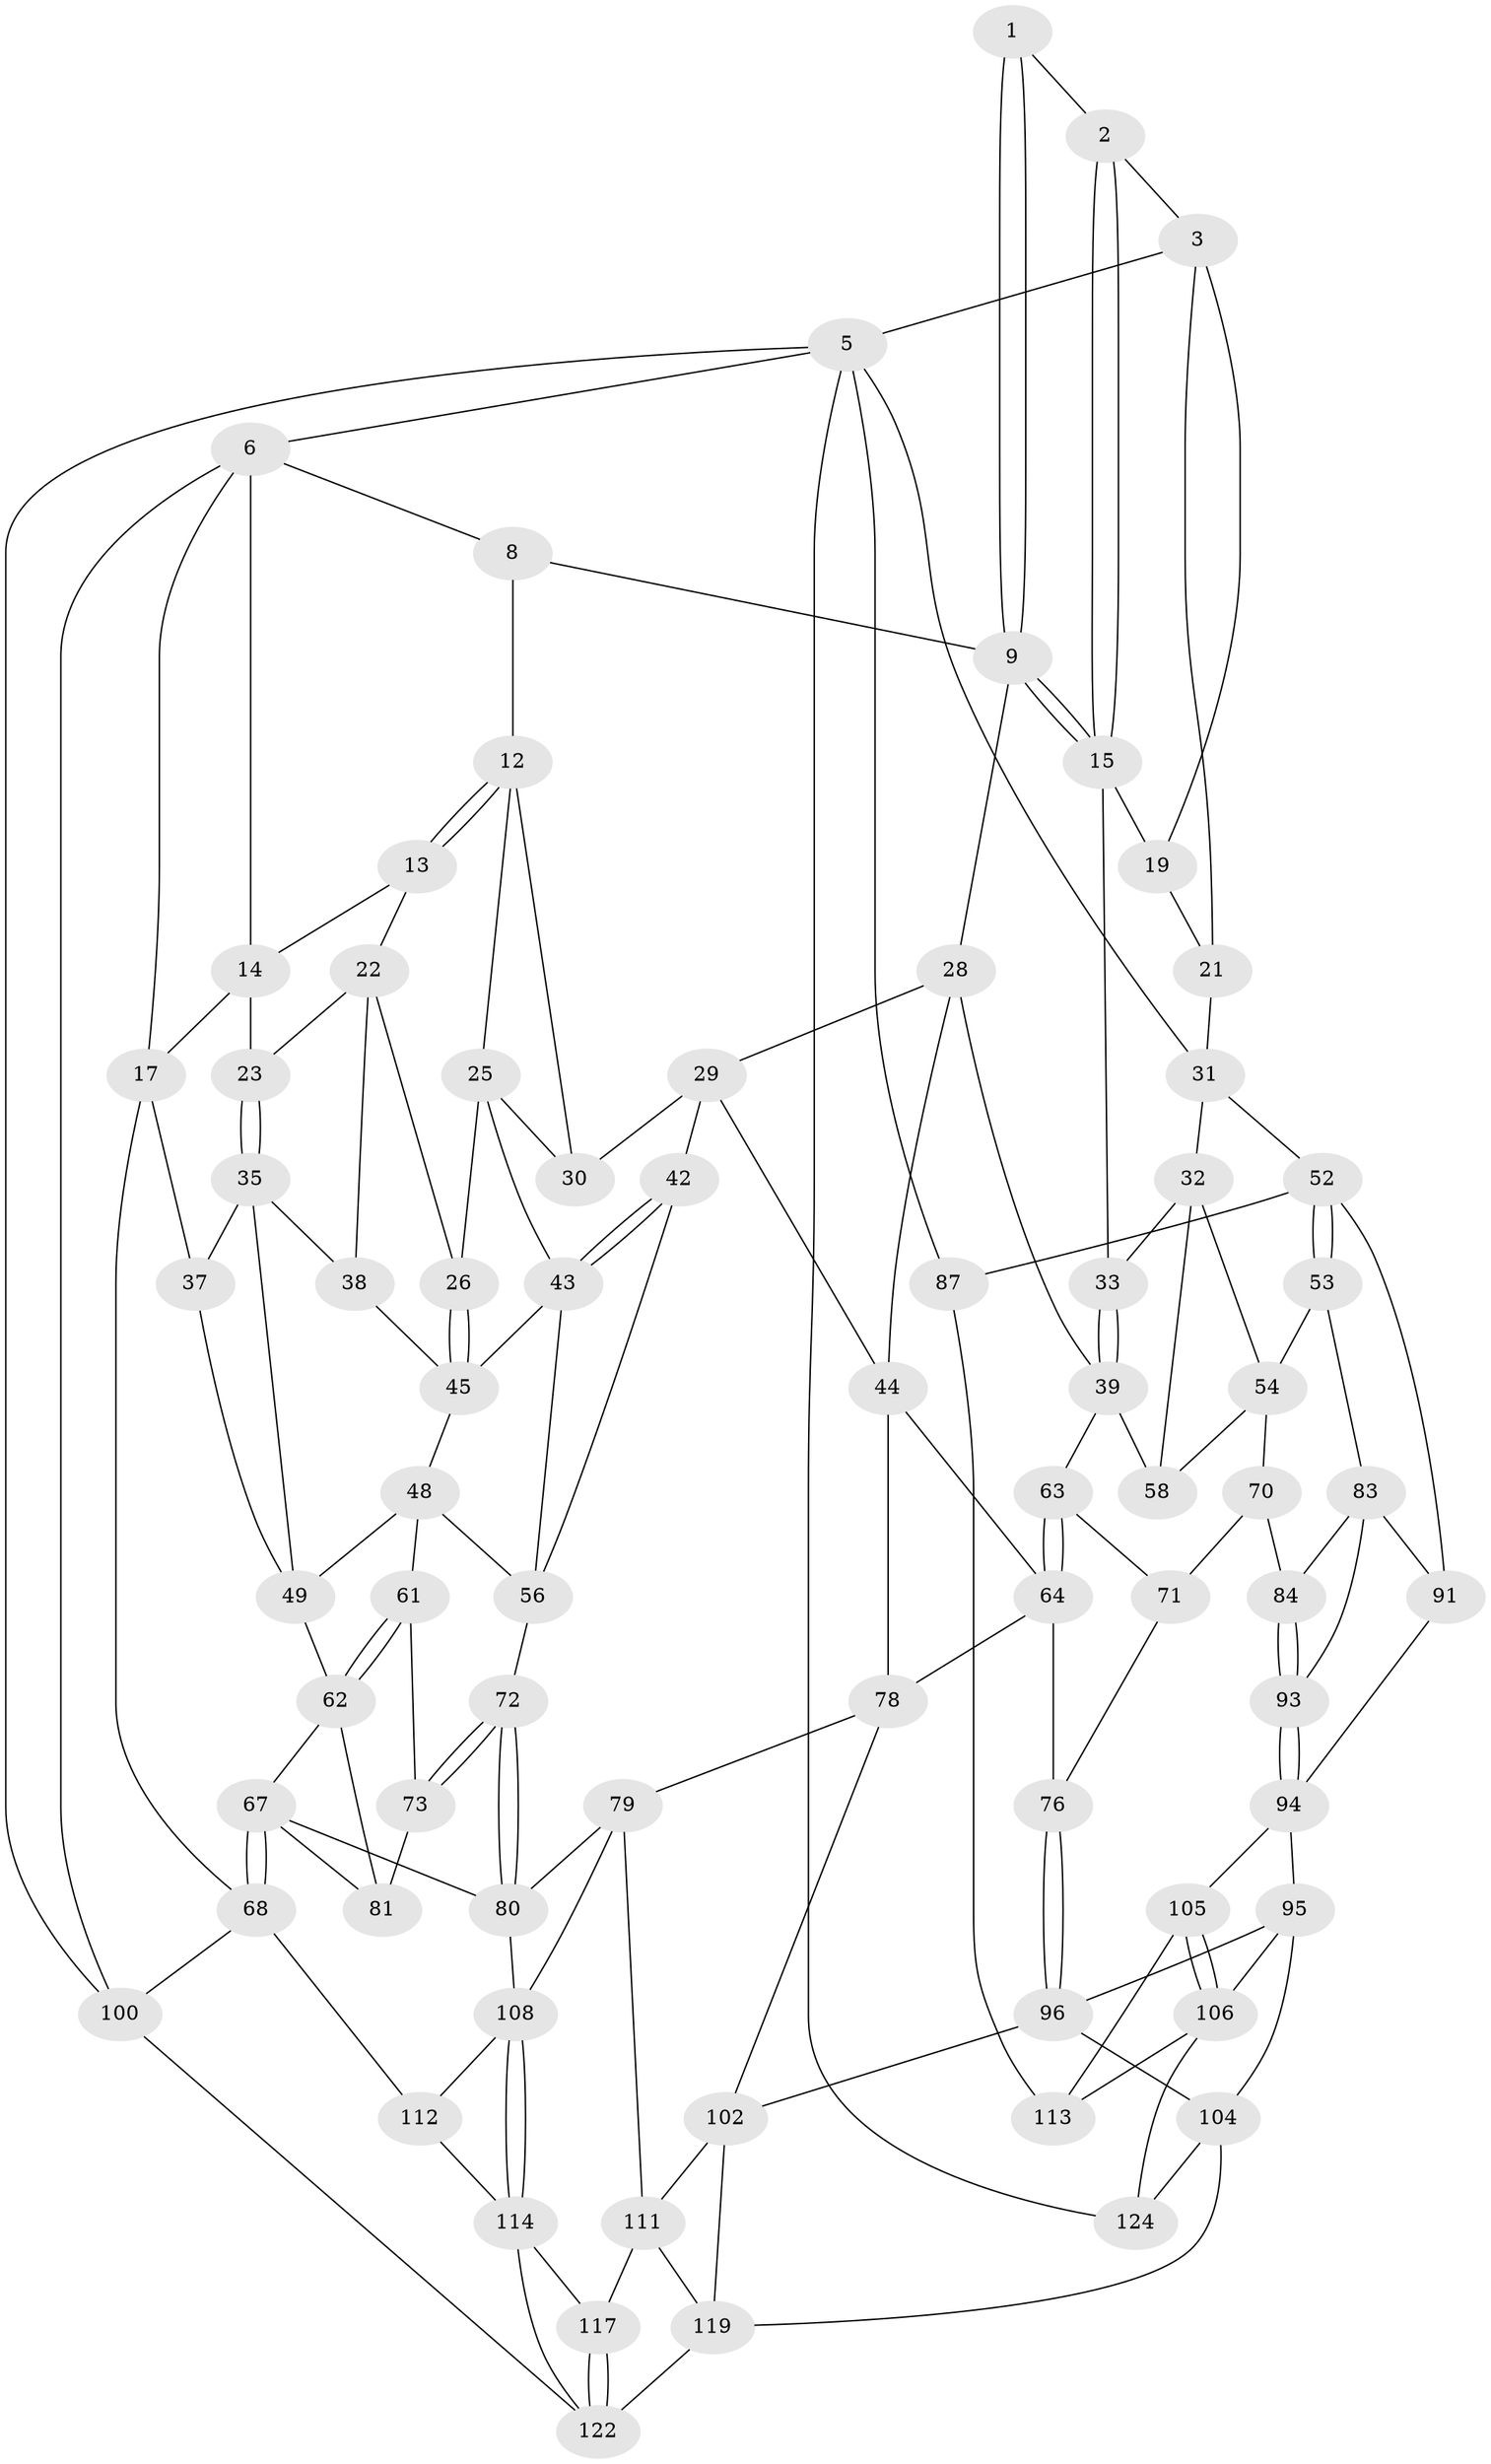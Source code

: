 // Generated by graph-tools (version 1.1) at 2025/24/03/03/25 07:24:36]
// undirected, 76 vertices, 157 edges
graph export_dot {
graph [start="1"]
  node [color=gray90,style=filled];
  1 [pos="+0.602242953594577+0"];
  2 [pos="+0.9124484584792967+0"];
  3 [pos="+1+0",super="+4"];
  5 [pos="+1+0",super="+86"];
  6 [pos="+0+0",super="+7"];
  8 [pos="+0.549181508468657+0",super="+11"];
  9 [pos="+0.663297244658969+0.16743405106278098",super="+10"];
  12 [pos="+0.34352562559310174+0.12209070384870586",super="+24"];
  13 [pos="+0.27419999812724194+0.08419357898405434"];
  14 [pos="+0.21844475475741798+0",super="+16"];
  15 [pos="+0.6655663538393086+0.16837630138409515",super="+20"];
  17 [pos="+0+0.1621940549469771",super="+18"];
  19 [pos="+0.8090538710279104+0.13995914890990163"];
  21 [pos="+0.8955389593264159+0.19803248341870597"];
  22 [pos="+0.25204402132248477+0.11512644290901593",super="+27"];
  23 [pos="+0.16468738358111057+0.19189234532351276"];
  25 [pos="+0.3407780715155684+0.2595573470183937",super="+34"];
  26 [pos="+0.31186128223536197+0.264330506111016"];
  28 [pos="+0.5277152769081859+0.19706499989853415",super="+40"];
  29 [pos="+0.5035518342608638+0.21934882690967725",super="+41"];
  30 [pos="+0.4314458766914077+0.2198407360942064"];
  31 [pos="+0.9081623709593298+0.28328141500583937",super="+51"];
  32 [pos="+0.9029895761882945+0.2905260282312151",super="+55"];
  33 [pos="+0.7272049773794559+0.2710455021950441"];
  35 [pos="+0.1648398359331933+0.24387958329663006",super="+36"];
  37 [pos="+0.02014314706785799+0.28500074152196236"];
  38 [pos="+0.19654511496541982+0.2780659920551393"];
  39 [pos="+0.7030603909726806+0.3309340635073203",super="+59"];
  42 [pos="+0.42459864744639203+0.3685263067555513"];
  43 [pos="+0.3794757875673488+0.3030097944919522",super="+47"];
  44 [pos="+0.4938418950065051+0.4151151269150307",super="+65"];
  45 [pos="+0.24956004413836214+0.33389175998498205",super="+46"];
  48 [pos="+0.14063025409770985+0.37367709040184566",super="+57"];
  49 [pos="+0.09396415956686344+0.3316675280543499",super="+50"];
  52 [pos="+1+0.47750928615695276",super="+88"];
  53 [pos="+0.9572858352047002+0.4198346325573071"];
  54 [pos="+0.9335134542742094+0.40811113459499565",super="+69"];
  56 [pos="+0.2625040631730042+0.42532962964467236",super="+60"];
  58 [pos="+0.7582164778104254+0.38766973746397454"];
  61 [pos="+0.10861087221833929+0.43243030691004936"];
  62 [pos="+0.040251298994323795+0.47486668022826134",super="+66"];
  63 [pos="+0.7101097108870793+0.3983345427048747"];
  64 [pos="+0.6481692204220693+0.5451069415615428",super="+77"];
  67 [pos="+0+0.5891434093719347",super="+89"];
  68 [pos="+0+0.607976585152033",super="+99"];
  70 [pos="+0.8308570269005112+0.505366513601222",super="+85"];
  71 [pos="+0.757843065558529+0.47434967498203395",super="+75"];
  72 [pos="+0.2656807405363074+0.4735383099980429"];
  73 [pos="+0.2363062042137885+0.48306136388392096",super="+74"];
  76 [pos="+0.6881297832590638+0.5841464241748958"];
  78 [pos="+0.4063318001483445+0.6183854663949377",super="+98"];
  79 [pos="+0.35820282520540686+0.6191049987345364",super="+107"];
  80 [pos="+0.3374447422234153+0.608268018296713",super="+90"];
  81 [pos="+0.13227535480072464+0.49539959419051743",super="+82"];
  83 [pos="+0.9187579456486603+0.5364113398469322",super="+92"];
  84 [pos="+0.8327574978476593+0.5143085670225771"];
  87 [pos="+1+0.9798731512472305"];
  91 [pos="+1+0.6694140834743415"];
  93 [pos="+0.8466117956625262+0.5624186229737379"];
  94 [pos="+0.8367091672328463+0.6504924220398831",super="+97"];
  95 [pos="+0.7862315436940619+0.6536231811412062",super="+103"];
  96 [pos="+0.6907183559138534+0.5911188370413765",super="+101"];
  100 [pos="+0+1"];
  102 [pos="+0.5293418900084822+0.7902668562486065",super="+110"];
  104 [pos="+0.6041166120721161+0.8202265066030218",super="+120"];
  105 [pos="+0.8407735161105458+0.8149468317301577"];
  106 [pos="+0.7451948607952201+0.8410788550912947",super="+118"];
  108 [pos="+0.2109333862370137+0.7854397012136517",super="+109"];
  111 [pos="+0.3132147683893849+0.8128705424026831",super="+116"];
  112 [pos="+0.07223839981521694+0.8678862500965175"];
  113 [pos="+0.8810434886473297+0.8422651508048119"];
  114 [pos="+0.20756091953956834+0.837768006625422",super="+115"];
  117 [pos="+0.24826178657588818+0.9011418342366718"];
  119 [pos="+0.38852588075535116+0.9448175852123093",super="+121"];
  122 [pos="+0.20704353800832567+0.9832561473573666",super="+123"];
  124 [pos="+0.909061665145628+1"];
  1 -- 2;
  1 -- 9;
  1 -- 9;
  2 -- 3;
  2 -- 15;
  2 -- 15;
  3 -- 19;
  3 -- 5;
  3 -- 21;
  5 -- 6;
  5 -- 124;
  5 -- 100;
  5 -- 87;
  5 -- 31;
  6 -- 100;
  6 -- 17;
  6 -- 8;
  6 -- 14;
  8 -- 12;
  8 -- 9;
  9 -- 15;
  9 -- 15;
  9 -- 28;
  12 -- 13;
  12 -- 13;
  12 -- 25;
  12 -- 30;
  13 -- 14;
  13 -- 22;
  14 -- 17;
  14 -- 23;
  15 -- 33;
  15 -- 19;
  17 -- 37;
  17 -- 68;
  19 -- 21;
  21 -- 31;
  22 -- 23;
  22 -- 38;
  22 -- 26;
  23 -- 35;
  23 -- 35;
  25 -- 26;
  25 -- 43;
  25 -- 30;
  26 -- 45;
  26 -- 45;
  28 -- 29;
  28 -- 44;
  28 -- 39;
  29 -- 30;
  29 -- 42;
  29 -- 44;
  31 -- 32;
  31 -- 52;
  32 -- 33;
  32 -- 58;
  32 -- 54;
  33 -- 39;
  33 -- 39;
  35 -- 38;
  35 -- 49;
  35 -- 37;
  37 -- 49;
  38 -- 45;
  39 -- 58;
  39 -- 63;
  42 -- 43;
  42 -- 43;
  42 -- 56;
  43 -- 56;
  43 -- 45;
  44 -- 64;
  44 -- 78;
  45 -- 48;
  48 -- 49;
  48 -- 56;
  48 -- 61;
  49 -- 62;
  52 -- 53;
  52 -- 53;
  52 -- 91;
  52 -- 87;
  53 -- 54;
  53 -- 83;
  54 -- 70;
  54 -- 58;
  56 -- 72;
  61 -- 62;
  61 -- 62;
  61 -- 73;
  62 -- 81;
  62 -- 67;
  63 -- 64;
  63 -- 64;
  63 -- 71;
  64 -- 76;
  64 -- 78;
  67 -- 68;
  67 -- 68;
  67 -- 80;
  67 -- 81;
  68 -- 112;
  68 -- 100;
  70 -- 71 [weight=2];
  70 -- 84;
  71 -- 76;
  72 -- 73;
  72 -- 73;
  72 -- 80;
  72 -- 80;
  73 -- 81 [weight=2];
  76 -- 96;
  76 -- 96;
  78 -- 79;
  78 -- 102;
  79 -- 80;
  79 -- 108;
  79 -- 111;
  80 -- 108;
  83 -- 84;
  83 -- 91;
  83 -- 93;
  84 -- 93;
  84 -- 93;
  87 -- 113;
  91 -- 94;
  93 -- 94;
  93 -- 94;
  94 -- 95;
  94 -- 105;
  95 -- 96;
  95 -- 104;
  95 -- 106;
  96 -- 104;
  96 -- 102;
  100 -- 122;
  102 -- 111;
  102 -- 119;
  104 -- 124;
  104 -- 119;
  105 -- 106;
  105 -- 106;
  105 -- 113;
  106 -- 113;
  106 -- 124;
  108 -- 114;
  108 -- 114;
  108 -- 112;
  111 -- 119;
  111 -- 117;
  112 -- 114;
  114 -- 117;
  114 -- 122;
  117 -- 122;
  117 -- 122;
  119 -- 122;
}
